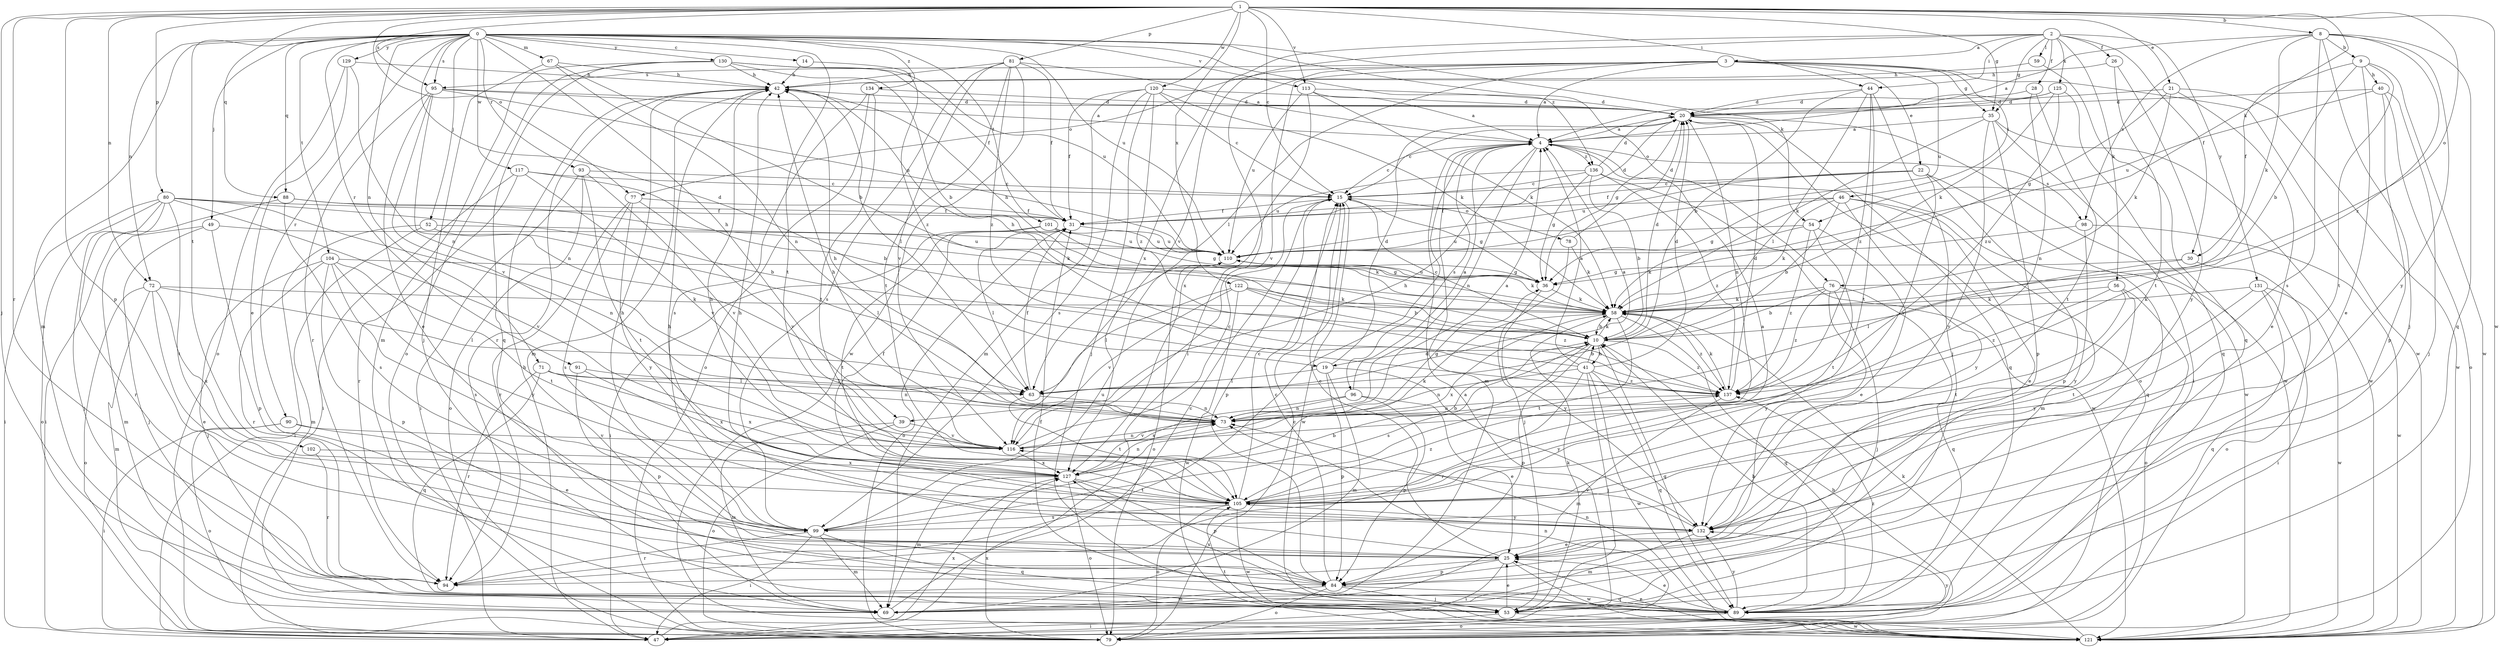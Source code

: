 strict digraph  {
0;
1;
2;
3;
4;
8;
9;
10;
14;
15;
19;
20;
21;
22;
25;
26;
28;
30;
31;
35;
36;
39;
40;
41;
42;
44;
46;
47;
49;
52;
53;
54;
56;
58;
59;
63;
67;
69;
71;
72;
73;
76;
77;
78;
79;
80;
81;
84;
88;
89;
90;
91;
93;
94;
95;
96;
98;
99;
101;
102;
104;
105;
110;
113;
116;
117;
120;
121;
122;
125;
127;
129;
130;
131;
132;
134;
136;
137;
0 -> 14  [label=c];
0 -> 19  [label=d];
0 -> 39  [label=h];
0 -> 49  [label=j];
0 -> 52  [label=j];
0 -> 54  [label=k];
0 -> 67  [label=m];
0 -> 69  [label=m];
0 -> 71  [label=n];
0 -> 72  [label=n];
0 -> 76  [label=o];
0 -> 88  [label=q];
0 -> 90  [label=r];
0 -> 91  [label=r];
0 -> 93  [label=r];
0 -> 95  [label=s];
0 -> 101  [label=t];
0 -> 102  [label=t];
0 -> 104  [label=t];
0 -> 105  [label=t];
0 -> 110  [label=u];
0 -> 113  [label=v];
0 -> 117  [label=w];
0 -> 129  [label=y];
0 -> 130  [label=y];
0 -> 134  [label=z];
0 -> 136  [label=z];
1 -> 8  [label=b];
1 -> 15  [label=c];
1 -> 21  [label=e];
1 -> 35  [label=g];
1 -> 44  [label=i];
1 -> 53  [label=j];
1 -> 54  [label=k];
1 -> 72  [label=n];
1 -> 76  [label=o];
1 -> 77  [label=o];
1 -> 80  [label=p];
1 -> 81  [label=p];
1 -> 84  [label=p];
1 -> 88  [label=q];
1 -> 94  [label=r];
1 -> 95  [label=s];
1 -> 113  [label=v];
1 -> 120  [label=w];
1 -> 121  [label=w];
1 -> 122  [label=x];
2 -> 3  [label=a];
2 -> 26  [label=f];
2 -> 28  [label=f];
2 -> 30  [label=f];
2 -> 35  [label=g];
2 -> 44  [label=i];
2 -> 56  [label=k];
2 -> 59  [label=l];
2 -> 116  [label=v];
2 -> 125  [label=x];
2 -> 127  [label=x];
2 -> 131  [label=y];
3 -> 4  [label=a];
3 -> 22  [label=e];
3 -> 35  [label=g];
3 -> 46  [label=i];
3 -> 47  [label=i];
3 -> 63  [label=l];
3 -> 77  [label=o];
3 -> 95  [label=s];
3 -> 110  [label=u];
3 -> 116  [label=v];
3 -> 121  [label=w];
4 -> 15  [label=c];
4 -> 39  [label=h];
4 -> 69  [label=m];
4 -> 73  [label=n];
4 -> 94  [label=r];
4 -> 96  [label=s];
4 -> 98  [label=s];
4 -> 121  [label=w];
4 -> 136  [label=z];
8 -> 4  [label=a];
8 -> 9  [label=b];
8 -> 53  [label=j];
8 -> 58  [label=k];
8 -> 89  [label=q];
8 -> 98  [label=s];
8 -> 99  [label=s];
8 -> 132  [label=y];
8 -> 137  [label=z];
9 -> 10  [label=b];
9 -> 25  [label=e];
9 -> 30  [label=f];
9 -> 40  [label=h];
9 -> 105  [label=t];
9 -> 121  [label=w];
10 -> 15  [label=c];
10 -> 19  [label=d];
10 -> 20  [label=d];
10 -> 41  [label=h];
10 -> 58  [label=k];
10 -> 84  [label=p];
10 -> 89  [label=q];
10 -> 99  [label=s];
10 -> 137  [label=z];
14 -> 42  [label=h];
14 -> 137  [label=z];
15 -> 31  [label=f];
15 -> 36  [label=g];
15 -> 78  [label=o];
15 -> 84  [label=p];
15 -> 121  [label=w];
19 -> 20  [label=d];
19 -> 63  [label=l];
19 -> 69  [label=m];
19 -> 84  [label=p];
19 -> 132  [label=y];
20 -> 4  [label=a];
20 -> 15  [label=c];
20 -> 36  [label=g];
20 -> 73  [label=n];
20 -> 79  [label=o];
20 -> 89  [label=q];
20 -> 121  [label=w];
21 -> 20  [label=d];
21 -> 25  [label=e];
21 -> 36  [label=g];
21 -> 58  [label=k];
21 -> 121  [label=w];
22 -> 15  [label=c];
22 -> 31  [label=f];
22 -> 84  [label=p];
22 -> 89  [label=q];
22 -> 110  [label=u];
22 -> 116  [label=v];
25 -> 15  [label=c];
25 -> 42  [label=h];
25 -> 47  [label=i];
25 -> 84  [label=p];
25 -> 94  [label=r];
25 -> 121  [label=w];
26 -> 42  [label=h];
26 -> 105  [label=t];
26 -> 132  [label=y];
28 -> 20  [label=d];
28 -> 73  [label=n];
28 -> 105  [label=t];
30 -> 36  [label=g];
30 -> 63  [label=l];
30 -> 79  [label=o];
31 -> 20  [label=d];
31 -> 63  [label=l];
31 -> 79  [label=o];
31 -> 110  [label=u];
35 -> 4  [label=a];
35 -> 47  [label=i];
35 -> 58  [label=k];
35 -> 84  [label=p];
35 -> 121  [label=w];
35 -> 132  [label=y];
36 -> 58  [label=k];
36 -> 110  [label=u];
36 -> 132  [label=y];
39 -> 69  [label=m];
39 -> 79  [label=o];
39 -> 116  [label=v];
40 -> 20  [label=d];
40 -> 53  [label=j];
40 -> 79  [label=o];
40 -> 84  [label=p];
40 -> 110  [label=u];
41 -> 4  [label=a];
41 -> 10  [label=b];
41 -> 20  [label=d];
41 -> 42  [label=h];
41 -> 53  [label=j];
41 -> 73  [label=n];
41 -> 89  [label=q];
41 -> 94  [label=r];
41 -> 121  [label=w];
41 -> 137  [label=z];
42 -> 20  [label=d];
42 -> 63  [label=l];
42 -> 69  [label=m];
42 -> 94  [label=r];
44 -> 10  [label=b];
44 -> 20  [label=d];
44 -> 53  [label=j];
44 -> 63  [label=l];
44 -> 105  [label=t];
44 -> 137  [label=z];
46 -> 10  [label=b];
46 -> 25  [label=e];
46 -> 31  [label=f];
46 -> 36  [label=g];
46 -> 58  [label=k];
46 -> 69  [label=m];
46 -> 132  [label=y];
47 -> 4  [label=a];
47 -> 42  [label=h];
47 -> 73  [label=n];
47 -> 127  [label=x];
49 -> 53  [label=j];
49 -> 69  [label=m];
49 -> 84  [label=p];
49 -> 110  [label=u];
52 -> 47  [label=i];
52 -> 63  [label=l];
52 -> 69  [label=m];
52 -> 110  [label=u];
53 -> 25  [label=e];
53 -> 47  [label=i];
53 -> 58  [label=k];
53 -> 121  [label=w];
54 -> 25  [label=e];
54 -> 58  [label=k];
54 -> 105  [label=t];
54 -> 110  [label=u];
54 -> 137  [label=z];
56 -> 58  [label=k];
56 -> 79  [label=o];
56 -> 105  [label=t];
56 -> 132  [label=y];
56 -> 137  [label=z];
58 -> 10  [label=b];
58 -> 42  [label=h];
58 -> 89  [label=q];
58 -> 105  [label=t];
58 -> 127  [label=x];
58 -> 137  [label=z];
59 -> 42  [label=h];
59 -> 89  [label=q];
63 -> 4  [label=a];
63 -> 31  [label=f];
63 -> 73  [label=n];
63 -> 105  [label=t];
67 -> 10  [label=b];
67 -> 42  [label=h];
67 -> 53  [label=j];
67 -> 73  [label=n];
69 -> 15  [label=c];
71 -> 63  [label=l];
71 -> 73  [label=n];
71 -> 89  [label=q];
71 -> 94  [label=r];
71 -> 127  [label=x];
72 -> 25  [label=e];
72 -> 58  [label=k];
72 -> 63  [label=l];
72 -> 69  [label=m];
72 -> 79  [label=o];
72 -> 127  [label=x];
73 -> 4  [label=a];
73 -> 36  [label=g];
73 -> 42  [label=h];
73 -> 116  [label=v];
76 -> 10  [label=b];
76 -> 53  [label=j];
76 -> 58  [label=k];
76 -> 89  [label=q];
76 -> 132  [label=y];
76 -> 137  [label=z];
77 -> 31  [label=f];
77 -> 94  [label=r];
77 -> 99  [label=s];
77 -> 116  [label=v];
77 -> 132  [label=y];
78 -> 20  [label=d];
78 -> 53  [label=j];
78 -> 58  [label=k];
79 -> 10  [label=b];
79 -> 15  [label=c];
79 -> 127  [label=x];
79 -> 132  [label=y];
80 -> 10  [label=b];
80 -> 31  [label=f];
80 -> 47  [label=i];
80 -> 53  [label=j];
80 -> 73  [label=n];
80 -> 79  [label=o];
80 -> 94  [label=r];
80 -> 105  [label=t];
80 -> 116  [label=v];
81 -> 4  [label=a];
81 -> 31  [label=f];
81 -> 42  [label=h];
81 -> 99  [label=s];
81 -> 105  [label=t];
81 -> 116  [label=v];
81 -> 121  [label=w];
81 -> 137  [label=z];
84 -> 15  [label=c];
84 -> 53  [label=j];
84 -> 69  [label=m];
84 -> 79  [label=o];
84 -> 89  [label=q];
88 -> 31  [label=f];
88 -> 47  [label=i];
88 -> 58  [label=k];
88 -> 99  [label=s];
89 -> 10  [label=b];
89 -> 25  [label=e];
89 -> 31  [label=f];
89 -> 73  [label=n];
89 -> 79  [label=o];
89 -> 127  [label=x];
89 -> 132  [label=y];
89 -> 137  [label=z];
90 -> 25  [label=e];
90 -> 47  [label=i];
90 -> 79  [label=o];
90 -> 116  [label=v];
91 -> 63  [label=l];
91 -> 84  [label=p];
91 -> 127  [label=x];
93 -> 15  [label=c];
93 -> 47  [label=i];
93 -> 79  [label=o];
93 -> 105  [label=t];
93 -> 116  [label=v];
95 -> 4  [label=a];
95 -> 20  [label=d];
95 -> 25  [label=e];
95 -> 73  [label=n];
95 -> 94  [label=r];
95 -> 110  [label=u];
95 -> 116  [label=v];
96 -> 4  [label=a];
96 -> 25  [label=e];
96 -> 73  [label=n];
96 -> 84  [label=p];
96 -> 127  [label=x];
98 -> 110  [label=u];
98 -> 121  [label=w];
98 -> 132  [label=y];
99 -> 10  [label=b];
99 -> 42  [label=h];
99 -> 47  [label=i];
99 -> 69  [label=m];
99 -> 89  [label=q];
99 -> 94  [label=r];
99 -> 110  [label=u];
101 -> 36  [label=g];
101 -> 47  [label=i];
101 -> 58  [label=k];
101 -> 105  [label=t];
101 -> 110  [label=u];
102 -> 94  [label=r];
102 -> 127  [label=x];
104 -> 36  [label=g];
104 -> 53  [label=j];
104 -> 84  [label=p];
104 -> 94  [label=r];
104 -> 99  [label=s];
104 -> 105  [label=t];
104 -> 132  [label=y];
105 -> 4  [label=a];
105 -> 15  [label=c];
105 -> 42  [label=h];
105 -> 79  [label=o];
105 -> 99  [label=s];
105 -> 121  [label=w];
105 -> 132  [label=y];
105 -> 137  [label=z];
110 -> 36  [label=g];
110 -> 58  [label=k];
110 -> 79  [label=o];
113 -> 4  [label=a];
113 -> 20  [label=d];
113 -> 58  [label=k];
113 -> 110  [label=u];
113 -> 127  [label=x];
116 -> 15  [label=c];
116 -> 42  [label=h];
116 -> 58  [label=k];
116 -> 73  [label=n];
116 -> 127  [label=x];
117 -> 10  [label=b];
117 -> 15  [label=c];
117 -> 47  [label=i];
117 -> 94  [label=r];
117 -> 116  [label=v];
120 -> 15  [label=c];
120 -> 20  [label=d];
120 -> 31  [label=f];
120 -> 53  [label=j];
120 -> 58  [label=k];
120 -> 69  [label=m];
120 -> 99  [label=s];
120 -> 137  [label=z];
121 -> 25  [label=e];
121 -> 58  [label=k];
121 -> 105  [label=t];
122 -> 10  [label=b];
122 -> 58  [label=k];
122 -> 63  [label=l];
122 -> 116  [label=v];
122 -> 121  [label=w];
122 -> 137  [label=z];
125 -> 4  [label=a];
125 -> 20  [label=d];
125 -> 58  [label=k];
125 -> 89  [label=q];
125 -> 137  [label=z];
127 -> 10  [label=b];
127 -> 31  [label=f];
127 -> 69  [label=m];
127 -> 73  [label=n];
127 -> 79  [label=o];
127 -> 84  [label=p];
127 -> 105  [label=t];
129 -> 25  [label=e];
129 -> 42  [label=h];
129 -> 73  [label=n];
129 -> 79  [label=o];
130 -> 10  [label=b];
130 -> 31  [label=f];
130 -> 42  [label=h];
130 -> 69  [label=m];
130 -> 79  [label=o];
130 -> 89  [label=q];
130 -> 110  [label=u];
131 -> 47  [label=i];
131 -> 58  [label=k];
131 -> 89  [label=q];
131 -> 105  [label=t];
131 -> 121  [label=w];
132 -> 25  [label=e];
132 -> 42  [label=h];
132 -> 69  [label=m];
132 -> 116  [label=v];
134 -> 20  [label=d];
134 -> 79  [label=o];
134 -> 99  [label=s];
134 -> 105  [label=t];
136 -> 10  [label=b];
136 -> 15  [label=c];
136 -> 20  [label=d];
136 -> 36  [label=g];
136 -> 110  [label=u];
136 -> 121  [label=w];
136 -> 137  [label=z];
137 -> 20  [label=d];
137 -> 58  [label=k];
137 -> 69  [label=m];
137 -> 73  [label=n];
}
